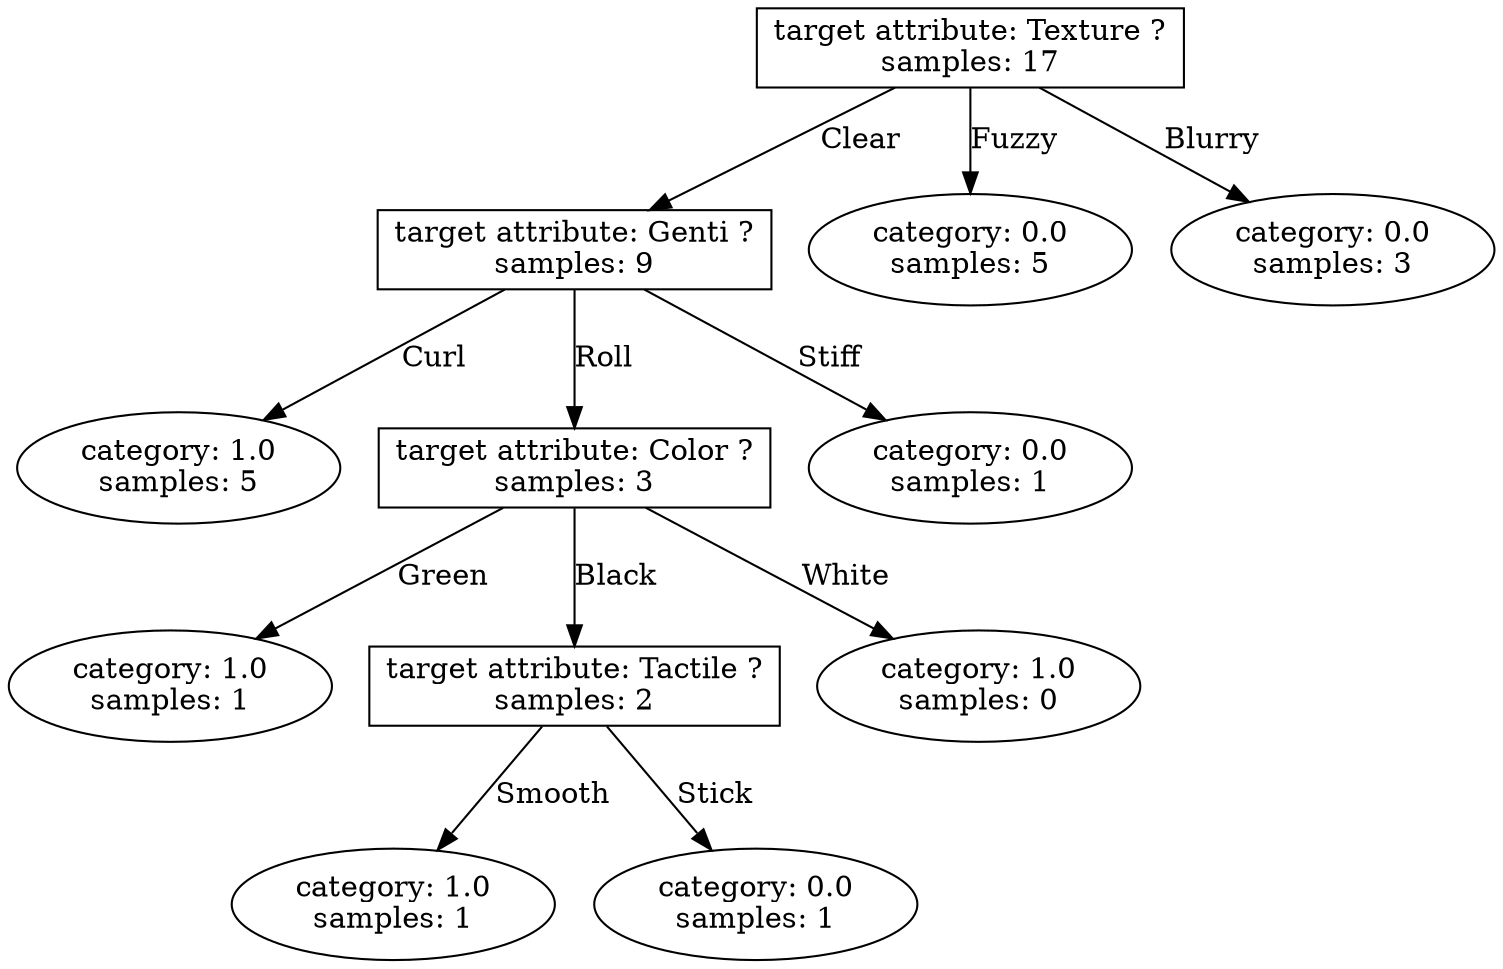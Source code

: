 digraph test_random_decision_tree_6 {
node_0 [shape = box,label= "target attribute: Texture ?\nsamples: 17"];
node_1 [shape = box,label= "target attribute: Genti ?\nsamples: 9"];
node_0 -> node_1 [label="Clear"];
node_2 [shape = ellipse,label= "category: 0.0\nsamples: 5"];
node_0 -> node_2 [label="Fuzzy"];
node_3 [shape = ellipse,label= "category: 0.0\nsamples: 3"];
node_0 -> node_3 [label="Blurry"];
node_4 [shape = ellipse,label= "category: 1.0\nsamples: 5"];
node_1 -> node_4 [label="Curl"];
node_5 [shape = box,label= "target attribute: Color ?\nsamples: 3"];
node_1 -> node_5 [label="Roll"];
node_6 [shape = ellipse,label= "category: 0.0\nsamples: 1"];
node_1 -> node_6 [label="Stiff"];
node_7 [shape = ellipse,label= "category: 1.0\nsamples: 1"];
node_5 -> node_7 [label="Green"];
node_8 [shape = box,label= "target attribute: Tactile ?\nsamples: 2"];
node_5 -> node_8 [label="Black"];
node_9 [shape = ellipse,label= "category: 1.0\nsamples: 0"];
node_5 -> node_9 [label="White"];
node_10 [shape = ellipse,label= "category: 1.0\nsamples: 1"];
node_8 -> node_10 [label="Smooth"];
node_11 [shape = ellipse,label= "category: 0.0\nsamples: 1"];
node_8 -> node_11 [label="Stick"];
}
